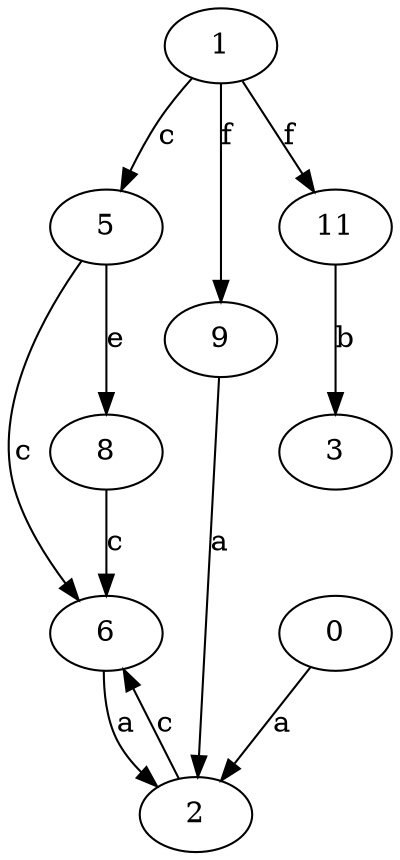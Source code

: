 strict digraph  {
1;
2;
3;
5;
6;
8;
9;
0;
11;
1 -> 5  [label=c];
1 -> 9  [label=f];
1 -> 11  [label=f];
2 -> 6  [label=c];
5 -> 6  [label=c];
5 -> 8  [label=e];
6 -> 2  [label=a];
8 -> 6  [label=c];
9 -> 2  [label=a];
0 -> 2  [label=a];
11 -> 3  [label=b];
}
